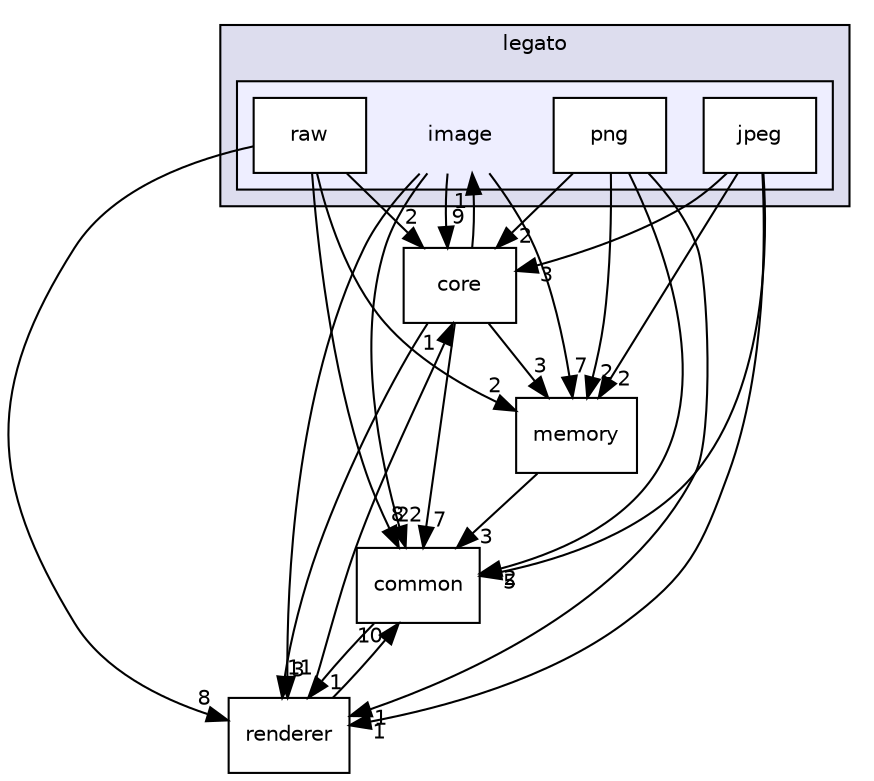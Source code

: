 digraph "C:/harmony3_dev/gfx/middleware/legato/library/src/gfx/legato/image" {
  compound=true
  node [ fontsize="10", fontname="Helvetica"];
  edge [ labelfontsize="10", labelfontname="Helvetica"];
  subgraph clusterdir_940c51c258b7865068e2af5587097533 {
    graph [ bgcolor="#ddddee", pencolor="black", label="legato" fontname="Helvetica", fontsize="10", URL="dir_940c51c258b7865068e2af5587097533.html"]
  subgraph clusterdir_0d8e558d81ac6362c4d968b5deadad67 {
    graph [ bgcolor="#eeeeff", pencolor="black", label="" URL="dir_0d8e558d81ac6362c4d968b5deadad67.html"];
    dir_0d8e558d81ac6362c4d968b5deadad67 [shape=plaintext label="image"];
    dir_0605404eb39e5a97476430054dbef7b4 [shape=box label="jpeg" color="black" fillcolor="white" style="filled" URL="dir_0605404eb39e5a97476430054dbef7b4.html"];
    dir_6521da5173b8f39d4e910f3ce93e4c24 [shape=box label="png" color="black" fillcolor="white" style="filled" URL="dir_6521da5173b8f39d4e910f3ce93e4c24.html"];
    dir_d4413901c41c5c7725fa3d84692765b8 [shape=box label="raw" color="black" fillcolor="white" style="filled" URL="dir_d4413901c41c5c7725fa3d84692765b8.html"];
  }
  }
  dir_58477ab3fab51fda1597c56f05aa9b0b [shape=box label="core" URL="dir_58477ab3fab51fda1597c56f05aa9b0b.html"];
  dir_72a68f568b475d355763ee2302e89937 [shape=box label="common" URL="dir_72a68f568b475d355763ee2302e89937.html"];
  dir_38e1327d2fe756fc5d23b71ab85ebc83 [shape=box label="renderer" URL="dir_38e1327d2fe756fc5d23b71ab85ebc83.html"];
  dir_fec4bb45978c83ebaa4efed687323b62 [shape=box label="memory" URL="dir_fec4bb45978c83ebaa4efed687323b62.html"];
  dir_0605404eb39e5a97476430054dbef7b4->dir_58477ab3fab51fda1597c56f05aa9b0b [headlabel="3", labeldistance=1.5 headhref="dir_000058_000054.html"];
  dir_0605404eb39e5a97476430054dbef7b4->dir_72a68f568b475d355763ee2302e89937 [headlabel="5", labeldistance=1.5 headhref="dir_000058_000053.html"];
  dir_0605404eb39e5a97476430054dbef7b4->dir_38e1327d2fe756fc5d23b71ab85ebc83 [headlabel="1", labeldistance=1.5 headhref="dir_000058_000062.html"];
  dir_0605404eb39e5a97476430054dbef7b4->dir_fec4bb45978c83ebaa4efed687323b62 [headlabel="2", labeldistance=1.5 headhref="dir_000058_000061.html"];
  dir_58477ab3fab51fda1597c56f05aa9b0b->dir_72a68f568b475d355763ee2302e89937 [headlabel="7", labeldistance=1.5 headhref="dir_000054_000053.html"];
  dir_58477ab3fab51fda1597c56f05aa9b0b->dir_0d8e558d81ac6362c4d968b5deadad67 [headlabel="1", labeldistance=1.5 headhref="dir_000054_000057.html"];
  dir_58477ab3fab51fda1597c56f05aa9b0b->dir_38e1327d2fe756fc5d23b71ab85ebc83 [headlabel="3", labeldistance=1.5 headhref="dir_000054_000062.html"];
  dir_58477ab3fab51fda1597c56f05aa9b0b->dir_fec4bb45978c83ebaa4efed687323b62 [headlabel="3", labeldistance=1.5 headhref="dir_000054_000061.html"];
  dir_72a68f568b475d355763ee2302e89937->dir_38e1327d2fe756fc5d23b71ab85ebc83 [headlabel="1", labeldistance=1.5 headhref="dir_000053_000062.html"];
  dir_0d8e558d81ac6362c4d968b5deadad67->dir_58477ab3fab51fda1597c56f05aa9b0b [headlabel="9", labeldistance=1.5 headhref="dir_000057_000054.html"];
  dir_0d8e558d81ac6362c4d968b5deadad67->dir_72a68f568b475d355763ee2302e89937 [headlabel="22", labeldistance=1.5 headhref="dir_000057_000053.html"];
  dir_0d8e558d81ac6362c4d968b5deadad67->dir_38e1327d2fe756fc5d23b71ab85ebc83 [headlabel="11", labeldistance=1.5 headhref="dir_000057_000062.html"];
  dir_0d8e558d81ac6362c4d968b5deadad67->dir_fec4bb45978c83ebaa4efed687323b62 [headlabel="7", labeldistance=1.5 headhref="dir_000057_000061.html"];
  dir_d4413901c41c5c7725fa3d84692765b8->dir_58477ab3fab51fda1597c56f05aa9b0b [headlabel="2", labeldistance=1.5 headhref="dir_000060_000054.html"];
  dir_d4413901c41c5c7725fa3d84692765b8->dir_72a68f568b475d355763ee2302e89937 [headlabel="8", labeldistance=1.5 headhref="dir_000060_000053.html"];
  dir_d4413901c41c5c7725fa3d84692765b8->dir_38e1327d2fe756fc5d23b71ab85ebc83 [headlabel="8", labeldistance=1.5 headhref="dir_000060_000062.html"];
  dir_d4413901c41c5c7725fa3d84692765b8->dir_fec4bb45978c83ebaa4efed687323b62 [headlabel="2", labeldistance=1.5 headhref="dir_000060_000061.html"];
  dir_6521da5173b8f39d4e910f3ce93e4c24->dir_58477ab3fab51fda1597c56f05aa9b0b [headlabel="2", labeldistance=1.5 headhref="dir_000059_000054.html"];
  dir_6521da5173b8f39d4e910f3ce93e4c24->dir_72a68f568b475d355763ee2302e89937 [headlabel="2", labeldistance=1.5 headhref="dir_000059_000053.html"];
  dir_6521da5173b8f39d4e910f3ce93e4c24->dir_38e1327d2fe756fc5d23b71ab85ebc83 [headlabel="1", labeldistance=1.5 headhref="dir_000059_000062.html"];
  dir_6521da5173b8f39d4e910f3ce93e4c24->dir_fec4bb45978c83ebaa4efed687323b62 [headlabel="2", labeldistance=1.5 headhref="dir_000059_000061.html"];
  dir_38e1327d2fe756fc5d23b71ab85ebc83->dir_58477ab3fab51fda1597c56f05aa9b0b [headlabel="1", labeldistance=1.5 headhref="dir_000062_000054.html"];
  dir_38e1327d2fe756fc5d23b71ab85ebc83->dir_72a68f568b475d355763ee2302e89937 [headlabel="10", labeldistance=1.5 headhref="dir_000062_000053.html"];
  dir_fec4bb45978c83ebaa4efed687323b62->dir_72a68f568b475d355763ee2302e89937 [headlabel="3", labeldistance=1.5 headhref="dir_000061_000053.html"];
}
